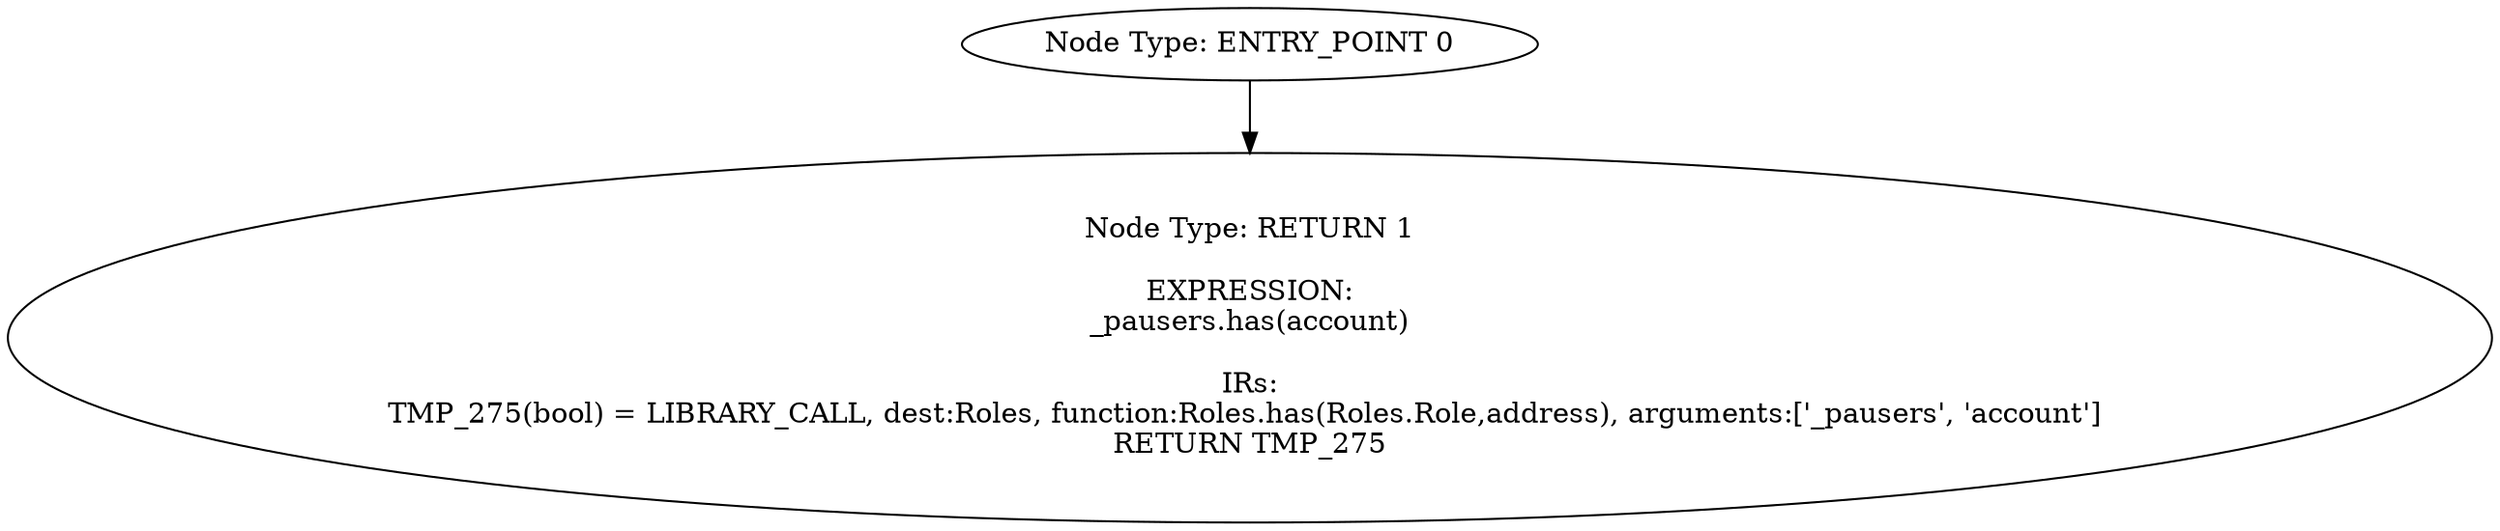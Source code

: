 digraph{
0[label="Node Type: ENTRY_POINT 0
"];
0->1;
1[label="Node Type: RETURN 1

EXPRESSION:
_pausers.has(account)

IRs:
TMP_275(bool) = LIBRARY_CALL, dest:Roles, function:Roles.has(Roles.Role,address), arguments:['_pausers', 'account'] 
RETURN TMP_275"];
}
